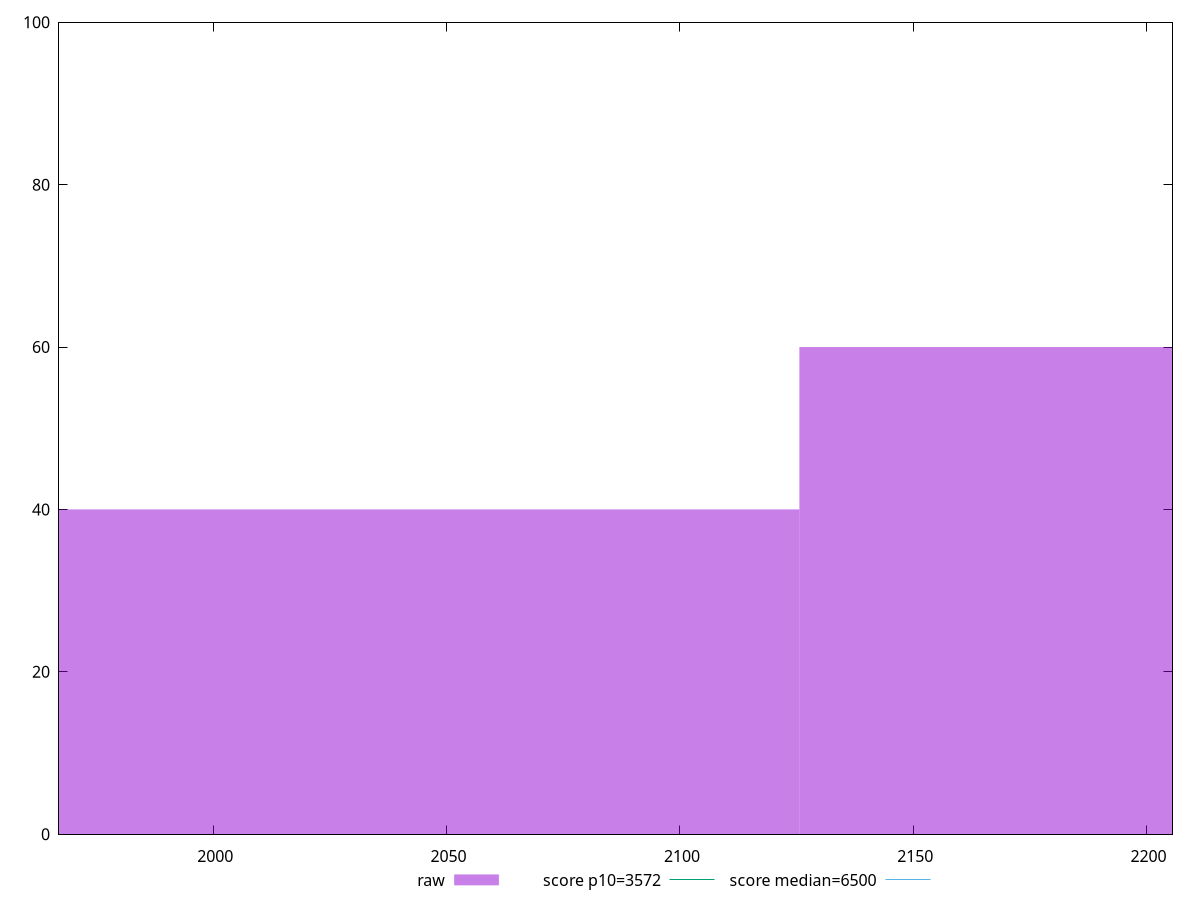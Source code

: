 reset

$raw <<EOF
2000.5806625824744 40
2250.6532454052835 60
EOF

set key outside below
set boxwidth 250.0725828228093
set xrange [1966.9283:2205.583]
set yrange [0:100]
set style fill transparent solid 0.5 noborder

set parametric
set terminal svg size 640, 490 enhanced background rgb 'white'
set output "report_00007_2020-12-11T15:55:29.892Z/first-cpu-idle/samples/pages+cached+nointeractive/raw/histogram.svg"

plot $raw title "raw" with boxes, \
     3572,t title "score p10=3572", \
     6500,t title "score median=6500"

reset
